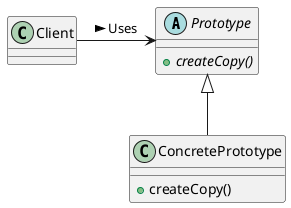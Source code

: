 @startuml

'クラス定義

' インスタンスをコピーして新しいインスタンスを作るためのメソッドを定める.
abstract class Prototype {
    {abstract} + createCopy()
}

' Prototype を実際に実装する.
class ConcretePrototype {
    + createCopy()
}
' インスタンスをコピーするメソッドを利用して, 新しいインスタンスを作る.
class Client {}

'関係
Prototype <|-- ConcretePrototype
Client -> Prototype : Uses >


@enduml

